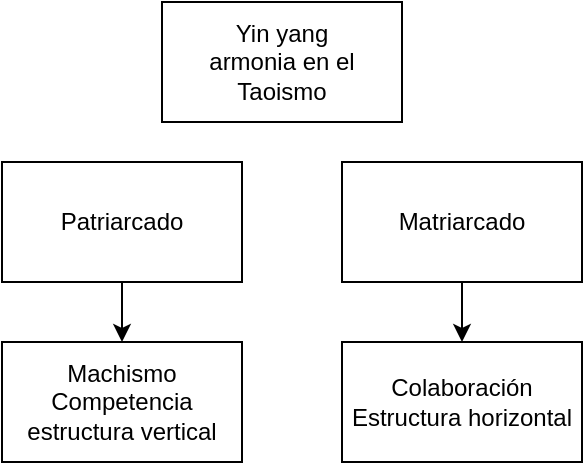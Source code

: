 <mxfile version="13.4.9" type="github">
  <diagram id="lYsP2e6MVCsPvA2iZBRr" name="Page-1">
    <mxGraphModel dx="920" dy="633" grid="1" gridSize="10" guides="1" tooltips="1" connect="1" arrows="1" fold="1" page="1" pageScale="1" pageWidth="850" pageHeight="1100" math="0" shadow="0">
      <root>
        <mxCell id="0" />
        <mxCell id="1" parent="0" />
        <mxCell id="KIBMzoWUapfhkXzz_Zhx-6" style="edgeStyle=orthogonalEdgeStyle;rounded=0;orthogonalLoop=1;jettySize=auto;html=1;exitX=0.5;exitY=1;exitDx=0;exitDy=0;entryX=0.5;entryY=0;entryDx=0;entryDy=0;" edge="1" parent="1" source="KIBMzoWUapfhkXzz_Zhx-1" target="KIBMzoWUapfhkXzz_Zhx-2">
          <mxGeometry relative="1" as="geometry" />
        </mxCell>
        <mxCell id="KIBMzoWUapfhkXzz_Zhx-1" value="Patriarcado" style="rounded=0;whiteSpace=wrap;html=1;" vertex="1" parent="1">
          <mxGeometry x="110" y="130" width="120" height="60" as="geometry" />
        </mxCell>
        <mxCell id="KIBMzoWUapfhkXzz_Zhx-2" value="Machismo&lt;br&gt;Competencia&lt;br&gt;estructura vertical" style="rounded=0;whiteSpace=wrap;html=1;" vertex="1" parent="1">
          <mxGeometry x="110" y="220" width="120" height="60" as="geometry" />
        </mxCell>
        <mxCell id="KIBMzoWUapfhkXzz_Zhx-7" style="edgeStyle=orthogonalEdgeStyle;rounded=0;orthogonalLoop=1;jettySize=auto;html=1;exitX=0.5;exitY=1;exitDx=0;exitDy=0;entryX=0.5;entryY=0;entryDx=0;entryDy=0;" edge="1" parent="1" source="KIBMzoWUapfhkXzz_Zhx-3" target="KIBMzoWUapfhkXzz_Zhx-4">
          <mxGeometry relative="1" as="geometry" />
        </mxCell>
        <mxCell id="KIBMzoWUapfhkXzz_Zhx-3" value="Matriarcado" style="rounded=0;whiteSpace=wrap;html=1;" vertex="1" parent="1">
          <mxGeometry x="280" y="130" width="120" height="60" as="geometry" />
        </mxCell>
        <mxCell id="KIBMzoWUapfhkXzz_Zhx-4" value="Colaboración&lt;br&gt;Estructura horizontal" style="rounded=0;whiteSpace=wrap;html=1;" vertex="1" parent="1">
          <mxGeometry x="280" y="220" width="120" height="60" as="geometry" />
        </mxCell>
        <mxCell id="KIBMzoWUapfhkXzz_Zhx-8" value="Yin yang&lt;br&gt;armonia en el Taoismo" style="rounded=0;whiteSpace=wrap;html=1;" vertex="1" parent="1">
          <mxGeometry x="190" y="50" width="120" height="60" as="geometry" />
        </mxCell>
      </root>
    </mxGraphModel>
  </diagram>
</mxfile>
